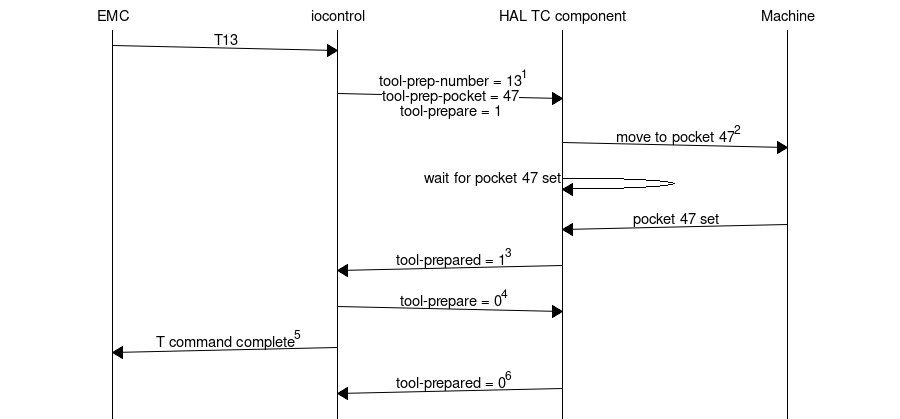 msc {
 hscale="1.5", arcgradient="5";

 a [label="EMC"], b [label="iocontrol"],c [label="HAL TC component"], d [label="Machine"];
 a=>b [label="T13"];
 b=>c [label="tool-prep-number = 13\ntool-prep-pocket = 47\ntool-prepare = 1",ID=1];
 c=>d [label="move to pocket 47",ID=2];
 c=>c [label="wait for pocket 47 set"];
 c<=d [label="pocket 47 set"];
 b<=c [label="tool-prepared = 1",ID=3];
 b=>c [label="tool-prepare = 0",ID=4];
 a<=b [label="T command complete", ID=5];
 b<=c [label="tool-prepared = 0",ID=6];

}